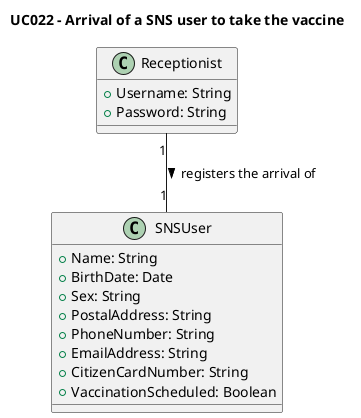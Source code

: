 @startuml
'skinparam monochrome true
'skinparam shadowing false

title UC022 - Arrival of a SNS user to take the vaccine

class Receptionist {
    +Username: String
    +Password: String
}

class SNSUser {
    +Name: String
    +BirthDate: Date
    +Sex: String
    +PostalAddress: String
    +PhoneNumber: String
    +EmailAddress: String
    +CitizenCardNumber: String
    +VaccinationScheduled: Boolean
}

' Relationships
Receptionist "1" -- "1" SNSUser : registers the arrival of >

@enduml
